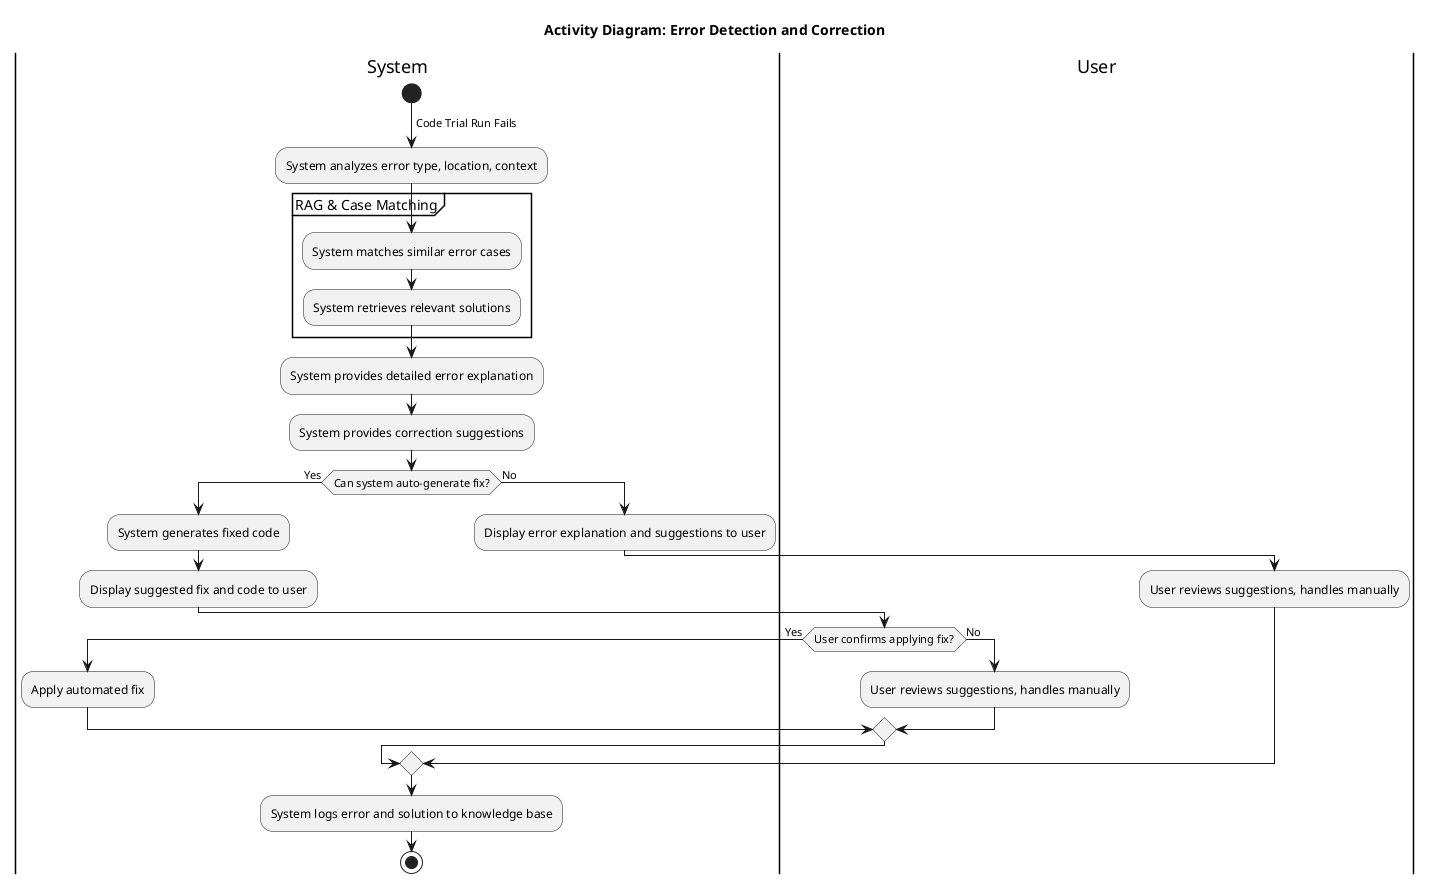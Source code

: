 @startuml
title Activity Diagram: Error Detection and Correction

|System|
start
-> Code Trial Run Fails;
:System analyzes error type, location, context;
partition RAG & Case Matching {
  :System matches similar error cases;
  :System retrieves relevant solutions;
}
:System provides detailed error explanation;
:System provides correction suggestions;
if (Can system auto-generate fix?) then (Yes)
  :System generates fixed code;
  :Display suggested fix and code to user;
  
  |User|
  if (User confirms applying fix?) then (Yes)
    
    |System|
    :Apply automated fix;
  else (No)
    
    |User|
    :User reviews suggestions, handles manually;
  endif
else (No)
  
  |System|
  :Display error explanation and suggestions to user;
  
  |User|
  :User reviews suggestions, handles manually;
endif

|System|
:System logs error and solution to knowledge base;
stop

@enduml